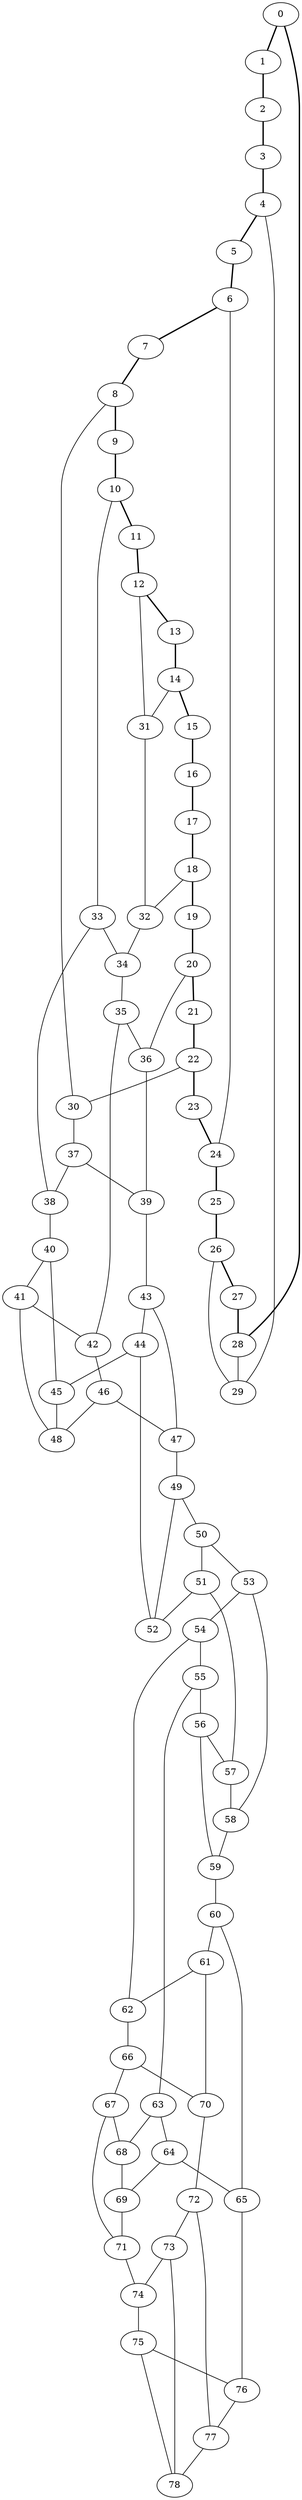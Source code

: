 graph G {
0 [ pos = " 30.00,0.00!" ];
0 -- 1[style=bold];
0 -- 28[style=bold];
1 [ pos = " 29.30,6.45!" ];
1 -- 2[style=bold];
2 [ pos = " 27.23,12.60!" ];
2 -- 3[style=bold];
3 [ pos = " 23.88,18.16!" ];
3 -- 4[style=bold];
4 [ pos = " 19.42,22.86!" ];
4 -- 5[style=bold];
4 -- 29;
5 [ pos = " 14.05,26.51!" ];
5 -- 6[style=bold];
6 [ pos = " 8.03,28.91!" ];
6 -- 7[style=bold];
6 -- 24;
7 [ pos = " 1.62,29.96!" ];
7 -- 8[style=bold];
8 [ pos = " -4.85,29.60!" ];
8 -- 9[style=bold];
8 -- 30;
9 [ pos = " -11.10,27.87!" ];
9 -- 10[style=bold];
10 [ pos = " -16.84,24.83!" ];
10 -- 11[style=bold];
10 -- 33;
11 [ pos = " -21.78,20.63!" ];
11 -- 12[style=bold];
12 [ pos = " -25.71,15.47!" ];
12 -- 13[style=bold];
12 -- 31;
13 [ pos = " -28.43,9.58!" ];
13 -- 14[style=bold];
14 [ pos = " -29.82,3.24!" ];
14 -- 15[style=bold];
14 -- 31;
15 [ pos = " -29.82,-3.24!" ];
15 -- 16[style=bold];
16 [ pos = " -28.43,-9.58!" ];
16 -- 17[style=bold];
17 [ pos = " -25.71,-15.47!" ];
17 -- 18[style=bold];
18 [ pos = " -21.78,-20.63!" ];
18 -- 19[style=bold];
18 -- 32;
19 [ pos = " -16.84,-24.83!" ];
19 -- 20[style=bold];
20 [ pos = " -11.10,-27.87!" ];
20 -- 21[style=bold];
20 -- 36;
21 [ pos = " -4.85,-29.60!" ];
21 -- 22[style=bold];
22 [ pos = " 1.62,-29.96!" ];
22 -- 23[style=bold];
22 -- 30;
23 [ pos = " 8.03,-28.91!" ];
23 -- 24[style=bold];
24 [ pos = " 14.05,-26.51!" ];
24 -- 25[style=bold];
25 [ pos = " 19.42,-22.86!" ];
25 -- 26[style=bold];
26 [ pos = " 23.88,-18.16!" ];
26 -- 27[style=bold];
26 -- 29;
27 [ pos = " 27.23,-12.60!" ];
27 -- 28[style=bold];
28 [ pos = " 29.30,-6.45!" ];
28 -- 29;
30 -- 37;
31 -- 32;
32 -- 34;
33 -- 34;
33 -- 38;
34 -- 35;
35 -- 36;
35 -- 42;
36 -- 39;
37 -- 38;
37 -- 39;
38 -- 40;
39 -- 43;
40 -- 41;
40 -- 45;
41 -- 42;
41 -- 48;
42 -- 46;
43 -- 44;
43 -- 47;
44 -- 45;
44 -- 52;
45 -- 48;
46 -- 47;
46 -- 48;
47 -- 49;
49 -- 50;
49 -- 52;
50 -- 51;
50 -- 53;
51 -- 52;
51 -- 57;
53 -- 54;
53 -- 58;
54 -- 55;
54 -- 62;
55 -- 56;
55 -- 63;
56 -- 57;
56 -- 59;
57 -- 58;
58 -- 59;
59 -- 60;
60 -- 61;
60 -- 65;
61 -- 62;
61 -- 70;
62 -- 66;
63 -- 64;
63 -- 68;
64 -- 65;
64 -- 69;
65 -- 76;
66 -- 67;
66 -- 70;
67 -- 68;
67 -- 71;
68 -- 69;
69 -- 71;
70 -- 72;
71 -- 74;
72 -- 73;
72 -- 77;
73 -- 74;
73 -- 78;
74 -- 75;
75 -- 76;
75 -- 78;
76 -- 77;
77 -- 78;
}

